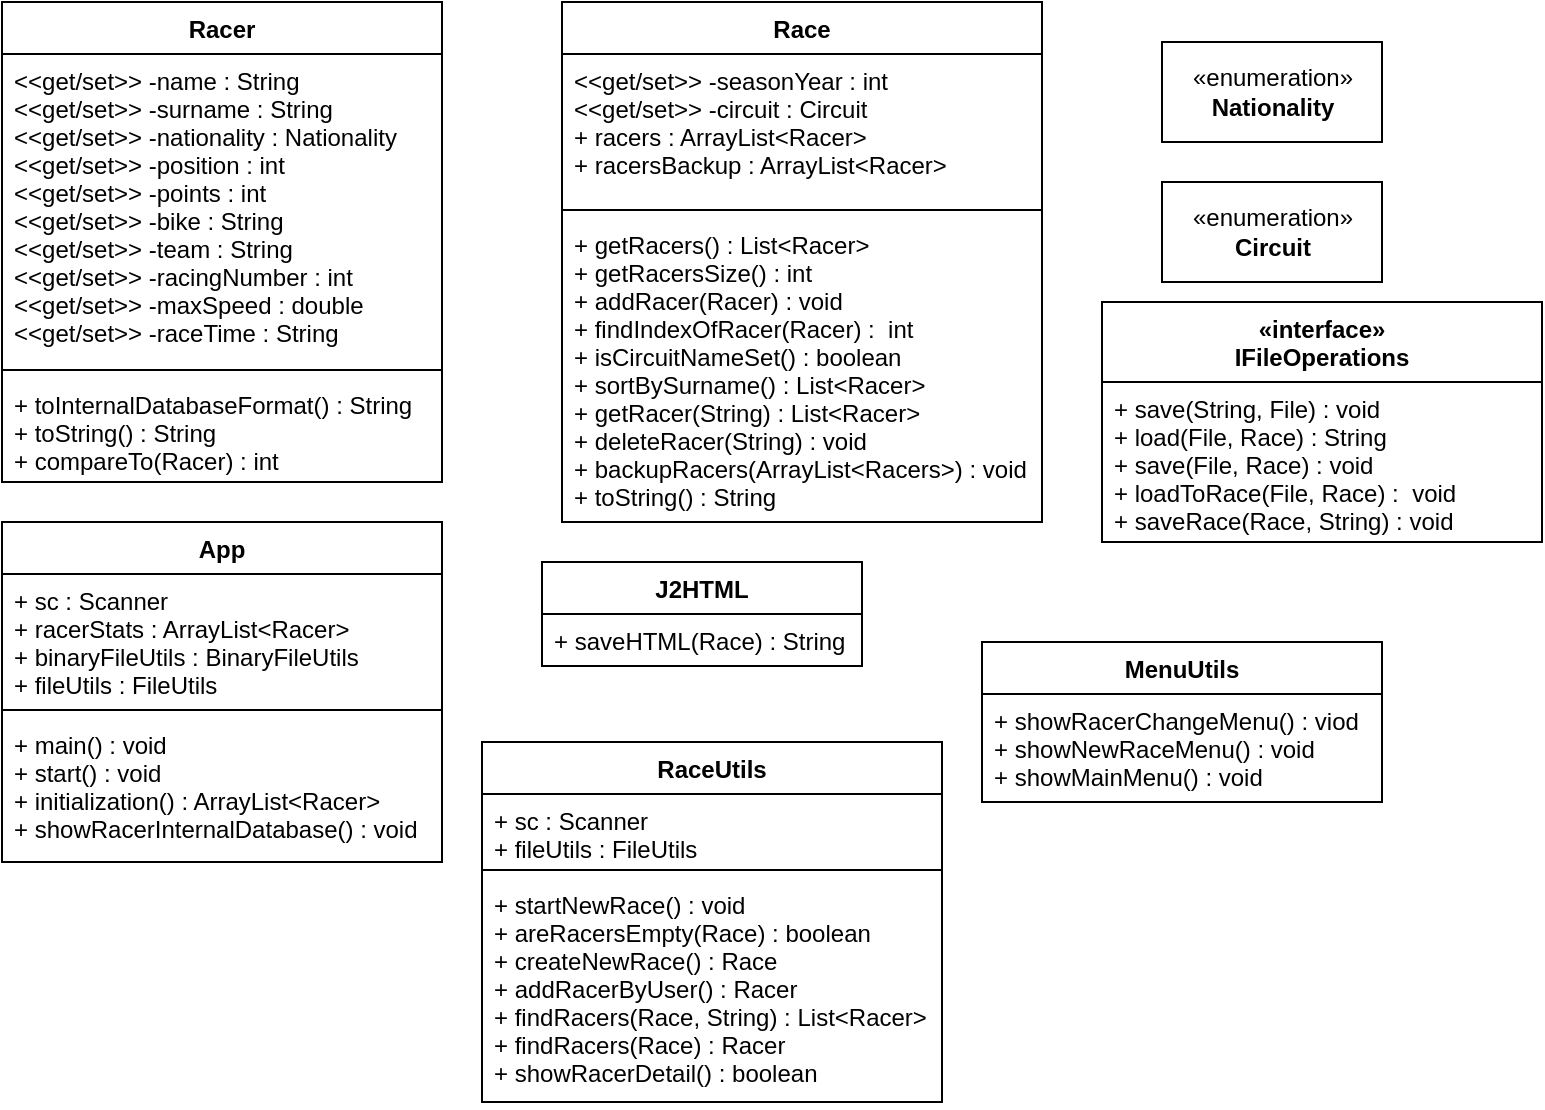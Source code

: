 <mxfile version="19.0.1" type="github">
  <diagram id="C5RBs43oDa-KdzZeNtuy" name="Page-1">
    <mxGraphModel dx="788" dy="518" grid="1" gridSize="10" guides="1" tooltips="1" connect="1" arrows="1" fold="1" page="1" pageScale="1" pageWidth="827" pageHeight="1169" math="0" shadow="0">
      <root>
        <mxCell id="WIyWlLk6GJQsqaUBKTNV-0" />
        <mxCell id="WIyWlLk6GJQsqaUBKTNV-1" parent="WIyWlLk6GJQsqaUBKTNV-0" />
        <mxCell id="mKFjjN0TuRmioYyIV8rE-8" value="Racer" style="swimlane;fontStyle=1;align=center;verticalAlign=top;childLayout=stackLayout;horizontal=1;startSize=26;horizontalStack=0;resizeParent=1;resizeParentMax=0;resizeLast=0;collapsible=1;marginBottom=0;" vertex="1" parent="WIyWlLk6GJQsqaUBKTNV-1">
          <mxGeometry x="40" y="40" width="220" height="240" as="geometry" />
        </mxCell>
        <mxCell id="mKFjjN0TuRmioYyIV8rE-9" value="&lt;&lt;get/set&gt;&gt; -name : String&#xa;&lt;&lt;get/set&gt;&gt; -surname : String&#xa;&lt;&lt;get/set&gt;&gt; -nationality : Nationality&#xa;&lt;&lt;get/set&gt;&gt; -position : int&#xa;&lt;&lt;get/set&gt;&gt; -points : int&#xa;&lt;&lt;get/set&gt;&gt; -bike : String&#xa;&lt;&lt;get/set&gt;&gt; -team : String&#xa;&lt;&lt;get/set&gt;&gt; -racingNumber : int&#xa;&lt;&lt;get/set&gt;&gt; -maxSpeed : double&#xa;&lt;&lt;get/set&gt;&gt; -raceTime : String" style="text;strokeColor=none;fillColor=none;align=left;verticalAlign=top;spacingLeft=4;spacingRight=4;overflow=hidden;rotatable=0;points=[[0,0.5],[1,0.5]];portConstraint=eastwest;" vertex="1" parent="mKFjjN0TuRmioYyIV8rE-8">
          <mxGeometry y="26" width="220" height="154" as="geometry" />
        </mxCell>
        <mxCell id="mKFjjN0TuRmioYyIV8rE-10" value="" style="line;strokeWidth=1;fillColor=none;align=left;verticalAlign=middle;spacingTop=-1;spacingLeft=3;spacingRight=3;rotatable=0;labelPosition=right;points=[];portConstraint=eastwest;" vertex="1" parent="mKFjjN0TuRmioYyIV8rE-8">
          <mxGeometry y="180" width="220" height="8" as="geometry" />
        </mxCell>
        <mxCell id="mKFjjN0TuRmioYyIV8rE-11" value="+ toInternalDatabaseFormat() : String&#xa;+ toString() : String&#xa;+ compareTo(Racer) : int&#xa;" style="text;strokeColor=none;fillColor=none;align=left;verticalAlign=top;spacingLeft=4;spacingRight=4;overflow=hidden;rotatable=0;points=[[0,0.5],[1,0.5]];portConstraint=eastwest;" vertex="1" parent="mKFjjN0TuRmioYyIV8rE-8">
          <mxGeometry y="188" width="220" height="52" as="geometry" />
        </mxCell>
        <mxCell id="mKFjjN0TuRmioYyIV8rE-16" value="Race" style="swimlane;fontStyle=1;align=center;verticalAlign=top;childLayout=stackLayout;horizontal=1;startSize=26;horizontalStack=0;resizeParent=1;resizeParentMax=0;resizeLast=0;collapsible=1;marginBottom=0;" vertex="1" parent="WIyWlLk6GJQsqaUBKTNV-1">
          <mxGeometry x="320" y="40" width="240" height="260" as="geometry" />
        </mxCell>
        <mxCell id="mKFjjN0TuRmioYyIV8rE-17" value="&lt;&lt;get/set&gt;&gt; -seasonYear : int&#xa;&lt;&lt;get/set&gt;&gt; -circuit : Circuit&#xa;+ racers : ArrayList&lt;Racer&gt;&#xa;+ racersBackup : ArrayList&lt;Racer&gt;&#xa;&#xa;" style="text;strokeColor=none;fillColor=none;align=left;verticalAlign=top;spacingLeft=4;spacingRight=4;overflow=hidden;rotatable=0;points=[[0,0.5],[1,0.5]];portConstraint=eastwest;" vertex="1" parent="mKFjjN0TuRmioYyIV8rE-16">
          <mxGeometry y="26" width="240" height="74" as="geometry" />
        </mxCell>
        <mxCell id="mKFjjN0TuRmioYyIV8rE-18" value="" style="line;strokeWidth=1;fillColor=none;align=left;verticalAlign=middle;spacingTop=-1;spacingLeft=3;spacingRight=3;rotatable=0;labelPosition=right;points=[];portConstraint=eastwest;" vertex="1" parent="mKFjjN0TuRmioYyIV8rE-16">
          <mxGeometry y="100" width="240" height="8" as="geometry" />
        </mxCell>
        <mxCell id="mKFjjN0TuRmioYyIV8rE-19" value="+ getRacers() : List&lt;Racer&gt;&#xa;+ getRacersSize() : int&#xa;+ addRacer(Racer) : void&#xa;+ findIndexOfRacer(Racer) :  int&#xa;+ isCircuitNameSet() : boolean&#xa;+ sortBySurname() : List&lt;Racer&gt;&#xa;+ getRacer(String) : List&lt;Racer&gt;&#xa;+ deleteRacer(String) : void&#xa;+ backupRacers(ArrayList&lt;Racers&gt;) : void &#xa;+ toString() : String&#xa;" style="text;strokeColor=none;fillColor=none;align=left;verticalAlign=top;spacingLeft=4;spacingRight=4;overflow=hidden;rotatable=0;points=[[0,0.5],[1,0.5]];portConstraint=eastwest;" vertex="1" parent="mKFjjN0TuRmioYyIV8rE-16">
          <mxGeometry y="108" width="240" height="152" as="geometry" />
        </mxCell>
        <mxCell id="mKFjjN0TuRmioYyIV8rE-29" value="«enumeration»&lt;br&gt;&lt;b&gt;Nationality&lt;/b&gt;" style="html=1;" vertex="1" parent="WIyWlLk6GJQsqaUBKTNV-1">
          <mxGeometry x="620" y="60" width="110" height="50" as="geometry" />
        </mxCell>
        <mxCell id="mKFjjN0TuRmioYyIV8rE-30" value="«enumeration»&lt;br&gt;&lt;b&gt;Circuit&lt;/b&gt;" style="html=1;" vertex="1" parent="WIyWlLk6GJQsqaUBKTNV-1">
          <mxGeometry x="620" y="130" width="110" height="50" as="geometry" />
        </mxCell>
        <mxCell id="mKFjjN0TuRmioYyIV8rE-38" value="«interface»&#xa;IFileOperations" style="swimlane;fontStyle=1;align=center;verticalAlign=top;childLayout=stackLayout;horizontal=1;startSize=40;horizontalStack=0;resizeParent=1;resizeParentMax=0;resizeLast=0;collapsible=1;marginBottom=0;" vertex="1" parent="WIyWlLk6GJQsqaUBKTNV-1">
          <mxGeometry x="590" y="190" width="220" height="120" as="geometry" />
        </mxCell>
        <mxCell id="mKFjjN0TuRmioYyIV8rE-41" value="+ save(String, File) : void&#xa;+ load(File, Race) : String&#xa;+ save(File, Race) : void&#xa;+ loadToRace(File, Race) :  void&#xa;+ saveRace(Race, String) : void" style="text;strokeColor=none;fillColor=none;align=left;verticalAlign=top;spacingLeft=4;spacingRight=4;overflow=hidden;rotatable=0;points=[[0,0.5],[1,0.5]];portConstraint=eastwest;" vertex="1" parent="mKFjjN0TuRmioYyIV8rE-38">
          <mxGeometry y="40" width="220" height="80" as="geometry" />
        </mxCell>
        <mxCell id="mKFjjN0TuRmioYyIV8rE-42" value="App" style="swimlane;fontStyle=1;align=center;verticalAlign=top;childLayout=stackLayout;horizontal=1;startSize=26;horizontalStack=0;resizeParent=1;resizeParentMax=0;resizeLast=0;collapsible=1;marginBottom=0;" vertex="1" parent="WIyWlLk6GJQsqaUBKTNV-1">
          <mxGeometry x="40" y="300" width="220" height="170" as="geometry" />
        </mxCell>
        <mxCell id="mKFjjN0TuRmioYyIV8rE-43" value="+ sc : Scanner&#xa;+ racerStats : ArrayList&lt;Racer&gt;  &#xa;+ binaryFileUtils : BinaryFileUtils&#xa;+ fileUtils : FileUtils" style="text;strokeColor=none;fillColor=none;align=left;verticalAlign=top;spacingLeft=4;spacingRight=4;overflow=hidden;rotatable=0;points=[[0,0.5],[1,0.5]];portConstraint=eastwest;" vertex="1" parent="mKFjjN0TuRmioYyIV8rE-42">
          <mxGeometry y="26" width="220" height="64" as="geometry" />
        </mxCell>
        <mxCell id="mKFjjN0TuRmioYyIV8rE-44" value="" style="line;strokeWidth=1;fillColor=none;align=left;verticalAlign=middle;spacingTop=-1;spacingLeft=3;spacingRight=3;rotatable=0;labelPosition=right;points=[];portConstraint=eastwest;" vertex="1" parent="mKFjjN0TuRmioYyIV8rE-42">
          <mxGeometry y="90" width="220" height="8" as="geometry" />
        </mxCell>
        <mxCell id="mKFjjN0TuRmioYyIV8rE-45" value="+ main() : void&#xa;+ start() : void&#xa;+ initialization() : ArrayList&lt;Racer&gt;&#xa;+ showRacerInternalDatabase() : void" style="text;strokeColor=none;fillColor=none;align=left;verticalAlign=top;spacingLeft=4;spacingRight=4;overflow=hidden;rotatable=0;points=[[0,0.5],[1,0.5]];portConstraint=eastwest;" vertex="1" parent="mKFjjN0TuRmioYyIV8rE-42">
          <mxGeometry y="98" width="220" height="72" as="geometry" />
        </mxCell>
        <mxCell id="mKFjjN0TuRmioYyIV8rE-47" value="J2HTML" style="swimlane;fontStyle=1;align=center;verticalAlign=top;childLayout=stackLayout;horizontal=1;startSize=26;horizontalStack=0;resizeParent=1;resizeParentMax=0;resizeLast=0;collapsible=1;marginBottom=0;" vertex="1" parent="WIyWlLk6GJQsqaUBKTNV-1">
          <mxGeometry x="310" y="320" width="160" height="52" as="geometry" />
        </mxCell>
        <mxCell id="mKFjjN0TuRmioYyIV8rE-50" value="+ saveHTML(Race) : String" style="text;strokeColor=none;fillColor=none;align=left;verticalAlign=top;spacingLeft=4;spacingRight=4;overflow=hidden;rotatable=0;points=[[0,0.5],[1,0.5]];portConstraint=eastwest;" vertex="1" parent="mKFjjN0TuRmioYyIV8rE-47">
          <mxGeometry y="26" width="160" height="26" as="geometry" />
        </mxCell>
        <mxCell id="mKFjjN0TuRmioYyIV8rE-51" value="MenuUtils" style="swimlane;fontStyle=1;align=center;verticalAlign=top;childLayout=stackLayout;horizontal=1;startSize=26;horizontalStack=0;resizeParent=1;resizeParentMax=0;resizeLast=0;collapsible=1;marginBottom=0;" vertex="1" parent="WIyWlLk6GJQsqaUBKTNV-1">
          <mxGeometry x="530" y="360" width="200" height="80" as="geometry" />
        </mxCell>
        <mxCell id="mKFjjN0TuRmioYyIV8rE-54" value="+ showRacerChangeMenu() : viod&#xa;+ showNewRaceMenu() : void&#xa;+ showMainMenu() : void" style="text;strokeColor=none;fillColor=none;align=left;verticalAlign=top;spacingLeft=4;spacingRight=4;overflow=hidden;rotatable=0;points=[[0,0.5],[1,0.5]];portConstraint=eastwest;" vertex="1" parent="mKFjjN0TuRmioYyIV8rE-51">
          <mxGeometry y="26" width="200" height="54" as="geometry" />
        </mxCell>
        <mxCell id="mKFjjN0TuRmioYyIV8rE-55" value="RaceUtils" style="swimlane;fontStyle=1;align=center;verticalAlign=top;childLayout=stackLayout;horizontal=1;startSize=26;horizontalStack=0;resizeParent=1;resizeParentMax=0;resizeLast=0;collapsible=1;marginBottom=0;" vertex="1" parent="WIyWlLk6GJQsqaUBKTNV-1">
          <mxGeometry x="280" y="410" width="230" height="180" as="geometry" />
        </mxCell>
        <mxCell id="mKFjjN0TuRmioYyIV8rE-56" value="+ sc : Scanner&#xa;+ fileUtils : FileUtils" style="text;strokeColor=none;fillColor=none;align=left;verticalAlign=top;spacingLeft=4;spacingRight=4;overflow=hidden;rotatable=0;points=[[0,0.5],[1,0.5]];portConstraint=eastwest;" vertex="1" parent="mKFjjN0TuRmioYyIV8rE-55">
          <mxGeometry y="26" width="230" height="34" as="geometry" />
        </mxCell>
        <mxCell id="mKFjjN0TuRmioYyIV8rE-57" value="" style="line;strokeWidth=1;fillColor=none;align=left;verticalAlign=middle;spacingTop=-1;spacingLeft=3;spacingRight=3;rotatable=0;labelPosition=right;points=[];portConstraint=eastwest;" vertex="1" parent="mKFjjN0TuRmioYyIV8rE-55">
          <mxGeometry y="60" width="230" height="8" as="geometry" />
        </mxCell>
        <mxCell id="mKFjjN0TuRmioYyIV8rE-58" value="+ startNewRace() : void&#xa;+ areRacersEmpty(Race) : boolean&#xa;+ createNewRace() : Race&#xa;+ addRacerByUser() : Racer&#xa;+ findRacers(Race, String) : List&lt;Racer&gt;&#xa;+ findRacers(Race) : Racer&#xa;+ showRacerDetail() : boolean" style="text;strokeColor=none;fillColor=none;align=left;verticalAlign=top;spacingLeft=4;spacingRight=4;overflow=hidden;rotatable=0;points=[[0,0.5],[1,0.5]];portConstraint=eastwest;" vertex="1" parent="mKFjjN0TuRmioYyIV8rE-55">
          <mxGeometry y="68" width="230" height="112" as="geometry" />
        </mxCell>
      </root>
    </mxGraphModel>
  </diagram>
</mxfile>
